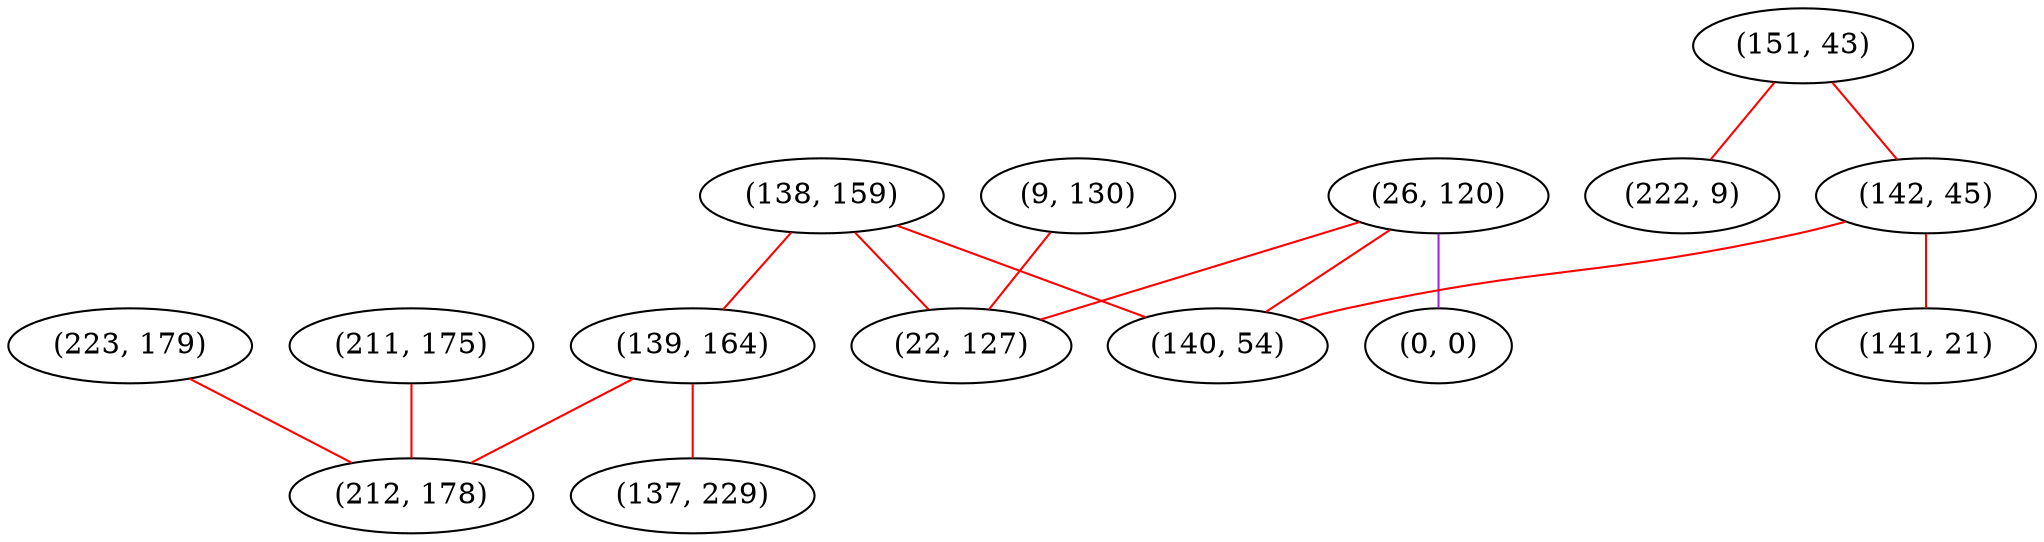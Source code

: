 graph "" {
"(138, 159)";
"(26, 120)";
"(0, 0)";
"(139, 164)";
"(211, 175)";
"(9, 130)";
"(151, 43)";
"(222, 9)";
"(142, 45)";
"(141, 21)";
"(223, 179)";
"(212, 178)";
"(137, 229)";
"(22, 127)";
"(140, 54)";
"(138, 159)" -- "(139, 164)"  [color=red, key=0, weight=1];
"(138, 159)" -- "(22, 127)"  [color=red, key=0, weight=1];
"(138, 159)" -- "(140, 54)"  [color=red, key=0, weight=1];
"(26, 120)" -- "(0, 0)"  [color=purple, key=0, weight=4];
"(26, 120)" -- "(22, 127)"  [color=red, key=0, weight=1];
"(26, 120)" -- "(140, 54)"  [color=red, key=0, weight=1];
"(139, 164)" -- "(137, 229)"  [color=red, key=0, weight=1];
"(139, 164)" -- "(212, 178)"  [color=red, key=0, weight=1];
"(211, 175)" -- "(212, 178)"  [color=red, key=0, weight=1];
"(9, 130)" -- "(22, 127)"  [color=red, key=0, weight=1];
"(151, 43)" -- "(222, 9)"  [color=red, key=0, weight=1];
"(151, 43)" -- "(142, 45)"  [color=red, key=0, weight=1];
"(142, 45)" -- "(140, 54)"  [color=red, key=0, weight=1];
"(142, 45)" -- "(141, 21)"  [color=red, key=0, weight=1];
"(223, 179)" -- "(212, 178)"  [color=red, key=0, weight=1];
}
